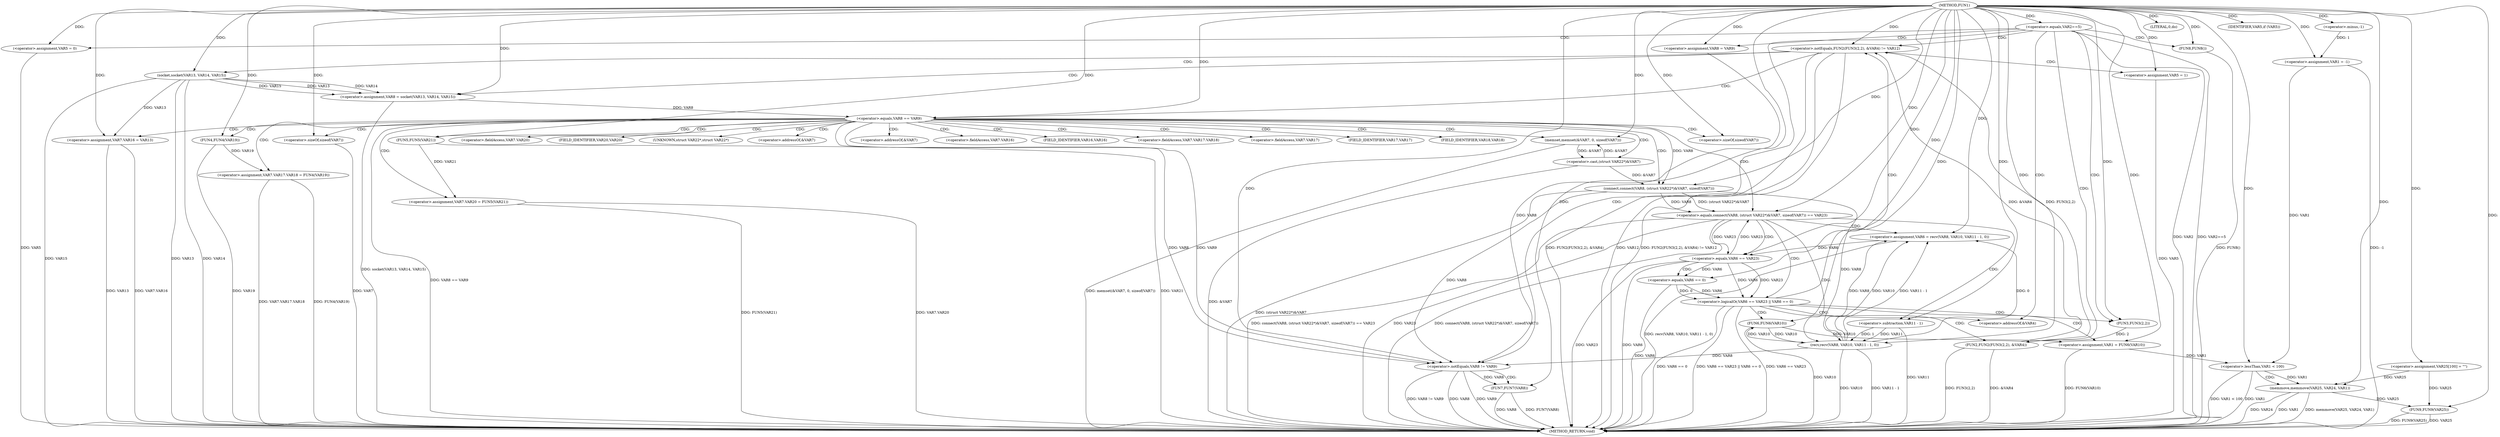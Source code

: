 digraph FUN1 {  
"1000100" [label = "(METHOD,FUN1)" ]
"1000243" [label = "(METHOD_RETURN,void)" ]
"1000103" [label = "(<operator>.assignment,VAR1 = -1)" ]
"1000105" [label = "(<operator>.minus,-1)" ]
"1000108" [label = "(<operator>.equals,VAR2==5)" ]
"1000115" [label = "(<operator>.assignment,VAR5 = 0)" ]
"1000121" [label = "(<operator>.assignment,VAR8 = VAR9)" ]
"1000128" [label = "(<operator>.notEquals,FUN2(FUN3(2,2), &VAR4) != VAR12)" ]
"1000129" [label = "(FUN2,FUN2(FUN3(2,2), &VAR4))" ]
"1000130" [label = "(FUN3,FUN3(2,2))" ]
"1000138" [label = "(<operator>.assignment,VAR5 = 1)" ]
"1000141" [label = "(<operator>.assignment,VAR8 = socket(VAR13, VAR14, VAR15))" ]
"1000143" [label = "(socket,socket(VAR13, VAR14, VAR15))" ]
"1000148" [label = "(<operator>.equals,VAR8 == VAR9)" ]
"1000153" [label = "(memset,memset(&VAR7, 0, sizeof(VAR7)))" ]
"1000157" [label = "(<operator>.sizeOf,sizeof(VAR7))" ]
"1000159" [label = "(<operator>.assignment,VAR7.VAR16 = VAR13)" ]
"1000164" [label = "(<operator>.assignment,VAR7.VAR17.VAR18 = FUN4(VAR19))" ]
"1000170" [label = "(FUN4,FUN4(VAR19))" ]
"1000172" [label = "(<operator>.assignment,VAR7.VAR20 = FUN5(VAR21))" ]
"1000176" [label = "(FUN5,FUN5(VAR21))" ]
"1000179" [label = "(<operator>.equals,connect(VAR8, (struct VAR22*)&VAR7, sizeof(VAR7)) == VAR23)" ]
"1000180" [label = "(connect,connect(VAR8, (struct VAR22*)&VAR7, sizeof(VAR7)))" ]
"1000182" [label = "(<operator>.cast,(struct VAR22*)&VAR7)" ]
"1000186" [label = "(<operator>.sizeOf,sizeof(VAR7))" ]
"1000191" [label = "(<operator>.assignment,VAR6 = recv(VAR8, VAR10, VAR11 - 1, 0))" ]
"1000193" [label = "(recv,recv(VAR8, VAR10, VAR11 - 1, 0))" ]
"1000196" [label = "(<operator>.subtraction,VAR11 - 1)" ]
"1000201" [label = "(<operator>.logicalOr,VAR6 == VAR23 || VAR6 == 0)" ]
"1000202" [label = "(<operator>.equals,VAR6 == VAR23)" ]
"1000205" [label = "(<operator>.equals,VAR6 == 0)" ]
"1000210" [label = "(<operator>.assignment,VAR1 = FUN6(VAR10))" ]
"1000212" [label = "(FUN6,FUN6(VAR10))" ]
"1000214" [label = "(LITERAL,0,do)" ]
"1000216" [label = "(<operator>.notEquals,VAR8 != VAR9)" ]
"1000220" [label = "(FUN7,FUN7(VAR8))" ]
"1000223" [label = "(IDENTIFIER,VAR5,if (VAR5))" ]
"1000225" [label = "(FUN8,FUN8())" ]
"1000229" [label = "(<operator>.assignment,VAR25[100] = \"\")" ]
"1000233" [label = "(<operator>.lessThan,VAR1 < 100)" ]
"1000237" [label = "(memmove,memmove(VAR25, VAR24, VAR1))" ]
"1000241" [label = "(FUN9,FUN9(VAR25))" ]
"1000133" [label = "(<operator>.addressOf,&VAR4)" ]
"1000154" [label = "(<operator>.addressOf,&VAR7)" ]
"1000160" [label = "(<operator>.fieldAccess,VAR7.VAR16)" ]
"1000162" [label = "(FIELD_IDENTIFIER,VAR16,VAR16)" ]
"1000165" [label = "(<operator>.fieldAccess,VAR7.VAR17.VAR18)" ]
"1000166" [label = "(<operator>.fieldAccess,VAR7.VAR17)" ]
"1000168" [label = "(FIELD_IDENTIFIER,VAR17,VAR17)" ]
"1000169" [label = "(FIELD_IDENTIFIER,VAR18,VAR18)" ]
"1000173" [label = "(<operator>.fieldAccess,VAR7.VAR20)" ]
"1000175" [label = "(FIELD_IDENTIFIER,VAR20,VAR20)" ]
"1000183" [label = "(UNKNOWN,struct VAR22*,struct VAR22*)" ]
"1000184" [label = "(<operator>.addressOf,&VAR7)" ]
  "1000216" -> "1000243"  [ label = "DDG: VAR8 != VAR9"] 
  "1000179" -> "1000243"  [ label = "DDG: connect(VAR8, (struct VAR22*)&VAR7, sizeof(VAR7)) == VAR23"] 
  "1000103" -> "1000243"  [ label = "DDG: -1"] 
  "1000153" -> "1000243"  [ label = "DDG: memset(&VAR7, 0, sizeof(VAR7))"] 
  "1000129" -> "1000243"  [ label = "DDG: &VAR4"] 
  "1000210" -> "1000243"  [ label = "DDG: FUN6(VAR10)"] 
  "1000196" -> "1000243"  [ label = "DDG: VAR11"] 
  "1000201" -> "1000243"  [ label = "DDG: VAR6 == 0"] 
  "1000115" -> "1000243"  [ label = "DDG: VAR5"] 
  "1000108" -> "1000243"  [ label = "DDG: VAR2"] 
  "1000180" -> "1000243"  [ label = "DDG: (struct VAR22*)&VAR7"] 
  "1000179" -> "1000243"  [ label = "DDG: VAR23"] 
  "1000129" -> "1000243"  [ label = "DDG: FUN3(2,2)"] 
  "1000186" -> "1000243"  [ label = "DDG: VAR7"] 
  "1000225" -> "1000243"  [ label = "DDG: FUN8()"] 
  "1000220" -> "1000243"  [ label = "DDG: VAR8"] 
  "1000201" -> "1000243"  [ label = "DDG: VAR6 == VAR23 || VAR6 == 0"] 
  "1000108" -> "1000243"  [ label = "DDG: VAR2==5"] 
  "1000237" -> "1000243"  [ label = "DDG: memmove(VAR25, VAR24, VAR1)"] 
  "1000237" -> "1000243"  [ label = "DDG: VAR24"] 
  "1000233" -> "1000243"  [ label = "DDG: VAR1 < 100"] 
  "1000237" -> "1000243"  [ label = "DDG: VAR1"] 
  "1000216" -> "1000243"  [ label = "DDG: VAR8"] 
  "1000159" -> "1000243"  [ label = "DDG: VAR7.VAR16"] 
  "1000205" -> "1000243"  [ label = "DDG: VAR6"] 
  "1000138" -> "1000243"  [ label = "DDG: VAR5"] 
  "1000193" -> "1000243"  [ label = "DDG: VAR10"] 
  "1000182" -> "1000243"  [ label = "DDG: &VAR7"] 
  "1000128" -> "1000243"  [ label = "DDG: FUN2(FUN3(2,2), &VAR4)"] 
  "1000143" -> "1000243"  [ label = "DDG: VAR13"] 
  "1000179" -> "1000243"  [ label = "DDG: connect(VAR8, (struct VAR22*)&VAR7, sizeof(VAR7))"] 
  "1000216" -> "1000243"  [ label = "DDG: VAR9"] 
  "1000202" -> "1000243"  [ label = "DDG: VAR6"] 
  "1000148" -> "1000243"  [ label = "DDG: VAR8 == VAR9"] 
  "1000172" -> "1000243"  [ label = "DDG: FUN5(VAR21)"] 
  "1000212" -> "1000243"  [ label = "DDG: VAR10"] 
  "1000128" -> "1000243"  [ label = "DDG: VAR12"] 
  "1000191" -> "1000243"  [ label = "DDG: recv(VAR8, VAR10, VAR11 - 1, 0)"] 
  "1000172" -> "1000243"  [ label = "DDG: VAR7.VAR20"] 
  "1000233" -> "1000243"  [ label = "DDG: VAR1"] 
  "1000141" -> "1000243"  [ label = "DDG: socket(VAR13, VAR14, VAR15)"] 
  "1000241" -> "1000243"  [ label = "DDG: VAR25"] 
  "1000143" -> "1000243"  [ label = "DDG: VAR14"] 
  "1000220" -> "1000243"  [ label = "DDG: FUN7(VAR8)"] 
  "1000170" -> "1000243"  [ label = "DDG: VAR19"] 
  "1000176" -> "1000243"  [ label = "DDG: VAR21"] 
  "1000164" -> "1000243"  [ label = "DDG: FUN4(VAR19)"] 
  "1000128" -> "1000243"  [ label = "DDG: FUN2(FUN3(2,2), &VAR4) != VAR12"] 
  "1000159" -> "1000243"  [ label = "DDG: VAR13"] 
  "1000193" -> "1000243"  [ label = "DDG: VAR11 - 1"] 
  "1000143" -> "1000243"  [ label = "DDG: VAR15"] 
  "1000241" -> "1000243"  [ label = "DDG: FUN9(VAR25)"] 
  "1000201" -> "1000243"  [ label = "DDG: VAR6 == VAR23"] 
  "1000202" -> "1000243"  [ label = "DDG: VAR23"] 
  "1000164" -> "1000243"  [ label = "DDG: VAR7.VAR17.VAR18"] 
  "1000105" -> "1000103"  [ label = "DDG: 1"] 
  "1000100" -> "1000103"  [ label = "DDG: "] 
  "1000100" -> "1000105"  [ label = "DDG: "] 
  "1000100" -> "1000108"  [ label = "DDG: "] 
  "1000100" -> "1000115"  [ label = "DDG: "] 
  "1000100" -> "1000121"  [ label = "DDG: "] 
  "1000129" -> "1000128"  [ label = "DDG: FUN3(2,2)"] 
  "1000129" -> "1000128"  [ label = "DDG: &VAR4"] 
  "1000130" -> "1000129"  [ label = "DDG: 2"] 
  "1000100" -> "1000130"  [ label = "DDG: "] 
  "1000100" -> "1000128"  [ label = "DDG: "] 
  "1000100" -> "1000138"  [ label = "DDG: "] 
  "1000143" -> "1000141"  [ label = "DDG: VAR13"] 
  "1000143" -> "1000141"  [ label = "DDG: VAR14"] 
  "1000143" -> "1000141"  [ label = "DDG: VAR15"] 
  "1000100" -> "1000141"  [ label = "DDG: "] 
  "1000100" -> "1000143"  [ label = "DDG: "] 
  "1000141" -> "1000148"  [ label = "DDG: VAR8"] 
  "1000100" -> "1000148"  [ label = "DDG: "] 
  "1000182" -> "1000153"  [ label = "DDG: &VAR7"] 
  "1000100" -> "1000153"  [ label = "DDG: "] 
  "1000100" -> "1000157"  [ label = "DDG: "] 
  "1000143" -> "1000159"  [ label = "DDG: VAR13"] 
  "1000100" -> "1000159"  [ label = "DDG: "] 
  "1000170" -> "1000164"  [ label = "DDG: VAR19"] 
  "1000100" -> "1000170"  [ label = "DDG: "] 
  "1000176" -> "1000172"  [ label = "DDG: VAR21"] 
  "1000100" -> "1000176"  [ label = "DDG: "] 
  "1000180" -> "1000179"  [ label = "DDG: VAR8"] 
  "1000180" -> "1000179"  [ label = "DDG: (struct VAR22*)&VAR7"] 
  "1000148" -> "1000180"  [ label = "DDG: VAR8"] 
  "1000100" -> "1000180"  [ label = "DDG: "] 
  "1000182" -> "1000180"  [ label = "DDG: &VAR7"] 
  "1000153" -> "1000182"  [ label = "DDG: &VAR7"] 
  "1000100" -> "1000186"  [ label = "DDG: "] 
  "1000202" -> "1000179"  [ label = "DDG: VAR23"] 
  "1000100" -> "1000179"  [ label = "DDG: "] 
  "1000193" -> "1000191"  [ label = "DDG: VAR8"] 
  "1000193" -> "1000191"  [ label = "DDG: VAR10"] 
  "1000193" -> "1000191"  [ label = "DDG: VAR11 - 1"] 
  "1000193" -> "1000191"  [ label = "DDG: 0"] 
  "1000100" -> "1000191"  [ label = "DDG: "] 
  "1000180" -> "1000193"  [ label = "DDG: VAR8"] 
  "1000100" -> "1000193"  [ label = "DDG: "] 
  "1000212" -> "1000193"  [ label = "DDG: VAR10"] 
  "1000196" -> "1000193"  [ label = "DDG: VAR11"] 
  "1000196" -> "1000193"  [ label = "DDG: 1"] 
  "1000100" -> "1000196"  [ label = "DDG: "] 
  "1000202" -> "1000201"  [ label = "DDG: VAR6"] 
  "1000202" -> "1000201"  [ label = "DDG: VAR23"] 
  "1000191" -> "1000202"  [ label = "DDG: VAR6"] 
  "1000100" -> "1000202"  [ label = "DDG: "] 
  "1000179" -> "1000202"  [ label = "DDG: VAR23"] 
  "1000205" -> "1000201"  [ label = "DDG: VAR6"] 
  "1000205" -> "1000201"  [ label = "DDG: 0"] 
  "1000202" -> "1000205"  [ label = "DDG: VAR6"] 
  "1000100" -> "1000205"  [ label = "DDG: "] 
  "1000212" -> "1000210"  [ label = "DDG: VAR10"] 
  "1000100" -> "1000210"  [ label = "DDG: "] 
  "1000193" -> "1000212"  [ label = "DDG: VAR10"] 
  "1000100" -> "1000212"  [ label = "DDG: "] 
  "1000100" -> "1000214"  [ label = "DDG: "] 
  "1000193" -> "1000216"  [ label = "DDG: VAR8"] 
  "1000180" -> "1000216"  [ label = "DDG: VAR8"] 
  "1000148" -> "1000216"  [ label = "DDG: VAR8"] 
  "1000121" -> "1000216"  [ label = "DDG: VAR8"] 
  "1000100" -> "1000216"  [ label = "DDG: "] 
  "1000148" -> "1000216"  [ label = "DDG: VAR9"] 
  "1000216" -> "1000220"  [ label = "DDG: VAR8"] 
  "1000100" -> "1000220"  [ label = "DDG: "] 
  "1000100" -> "1000223"  [ label = "DDG: "] 
  "1000100" -> "1000225"  [ label = "DDG: "] 
  "1000100" -> "1000229"  [ label = "DDG: "] 
  "1000103" -> "1000233"  [ label = "DDG: VAR1"] 
  "1000210" -> "1000233"  [ label = "DDG: VAR1"] 
  "1000100" -> "1000233"  [ label = "DDG: "] 
  "1000229" -> "1000237"  [ label = "DDG: VAR25"] 
  "1000100" -> "1000237"  [ label = "DDG: "] 
  "1000233" -> "1000237"  [ label = "DDG: VAR1"] 
  "1000237" -> "1000241"  [ label = "DDG: VAR25"] 
  "1000229" -> "1000241"  [ label = "DDG: VAR25"] 
  "1000100" -> "1000241"  [ label = "DDG: "] 
  "1000108" -> "1000128"  [ label = "CDG: "] 
  "1000108" -> "1000133"  [ label = "CDG: "] 
  "1000108" -> "1000216"  [ label = "CDG: "] 
  "1000108" -> "1000130"  [ label = "CDG: "] 
  "1000108" -> "1000121"  [ label = "CDG: "] 
  "1000108" -> "1000129"  [ label = "CDG: "] 
  "1000108" -> "1000115"  [ label = "CDG: "] 
  "1000108" -> "1000225"  [ label = "CDG: "] 
  "1000128" -> "1000141"  [ label = "CDG: "] 
  "1000128" -> "1000148"  [ label = "CDG: "] 
  "1000128" -> "1000138"  [ label = "CDG: "] 
  "1000128" -> "1000143"  [ label = "CDG: "] 
  "1000148" -> "1000164"  [ label = "CDG: "] 
  "1000148" -> "1000182"  [ label = "CDG: "] 
  "1000148" -> "1000166"  [ label = "CDG: "] 
  "1000148" -> "1000180"  [ label = "CDG: "] 
  "1000148" -> "1000183"  [ label = "CDG: "] 
  "1000148" -> "1000165"  [ label = "CDG: "] 
  "1000148" -> "1000157"  [ label = "CDG: "] 
  "1000148" -> "1000175"  [ label = "CDG: "] 
  "1000148" -> "1000154"  [ label = "CDG: "] 
  "1000148" -> "1000160"  [ label = "CDG: "] 
  "1000148" -> "1000179"  [ label = "CDG: "] 
  "1000148" -> "1000176"  [ label = "CDG: "] 
  "1000148" -> "1000153"  [ label = "CDG: "] 
  "1000148" -> "1000186"  [ label = "CDG: "] 
  "1000148" -> "1000172"  [ label = "CDG: "] 
  "1000148" -> "1000169"  [ label = "CDG: "] 
  "1000148" -> "1000168"  [ label = "CDG: "] 
  "1000148" -> "1000159"  [ label = "CDG: "] 
  "1000148" -> "1000173"  [ label = "CDG: "] 
  "1000148" -> "1000170"  [ label = "CDG: "] 
  "1000148" -> "1000184"  [ label = "CDG: "] 
  "1000148" -> "1000162"  [ label = "CDG: "] 
  "1000179" -> "1000191"  [ label = "CDG: "] 
  "1000179" -> "1000201"  [ label = "CDG: "] 
  "1000179" -> "1000196"  [ label = "CDG: "] 
  "1000179" -> "1000202"  [ label = "CDG: "] 
  "1000179" -> "1000193"  [ label = "CDG: "] 
  "1000201" -> "1000210"  [ label = "CDG: "] 
  "1000201" -> "1000212"  [ label = "CDG: "] 
  "1000201" -> "1000128"  [ label = "CDG: "] 
  "1000201" -> "1000133"  [ label = "CDG: "] 
  "1000201" -> "1000130"  [ label = "CDG: "] 
  "1000201" -> "1000129"  [ label = "CDG: "] 
  "1000202" -> "1000205"  [ label = "CDG: "] 
  "1000216" -> "1000220"  [ label = "CDG: "] 
  "1000233" -> "1000237"  [ label = "CDG: "] 
}
